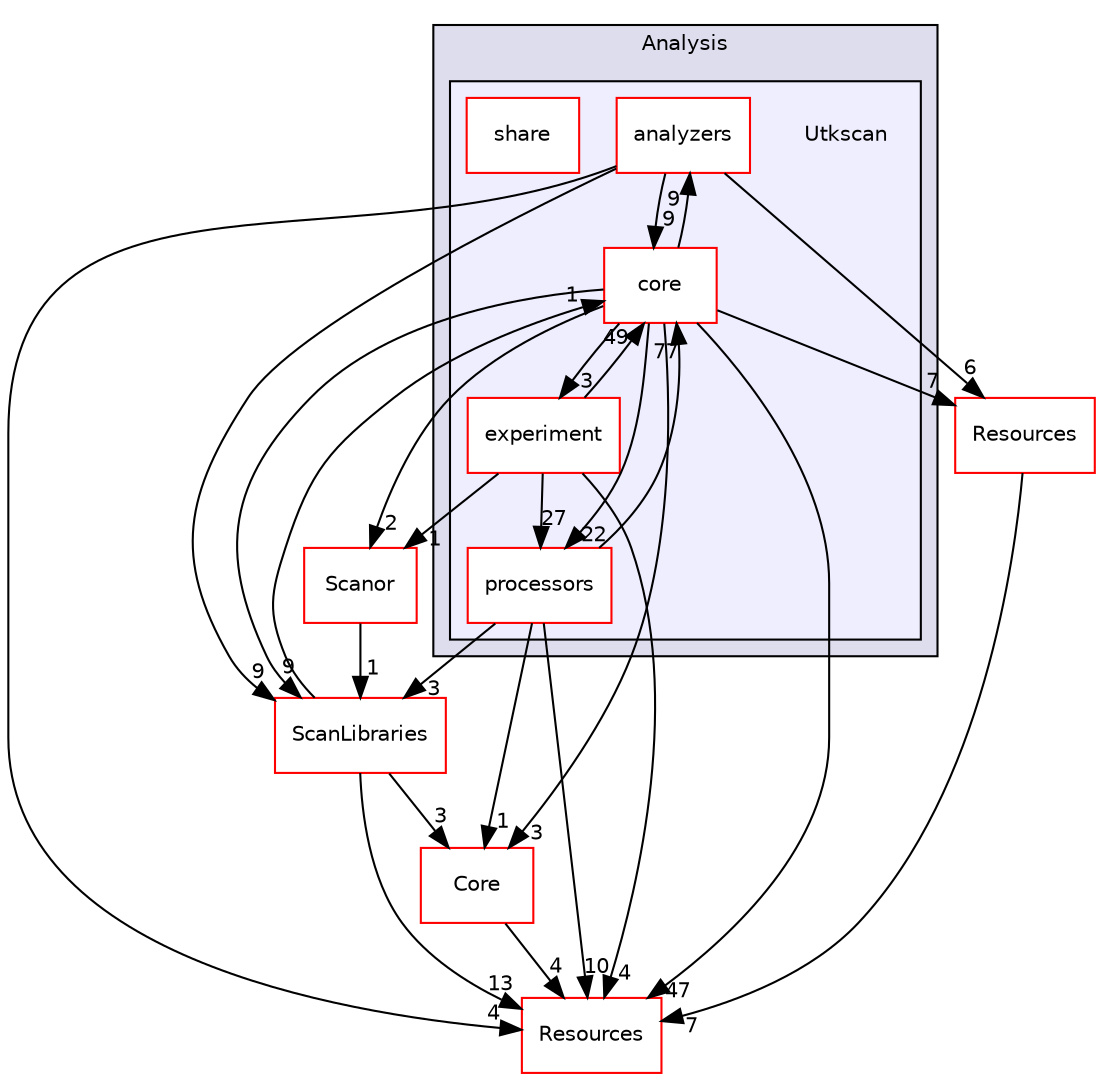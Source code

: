 digraph "Utkscan" {
  compound=true
  node [ fontsize="10", fontname="Helvetica"];
  edge [ labelfontsize="10", labelfontname="Helvetica"];
  subgraph clusterdir_19b17cb436010079e3d017a29cb7858f {
    graph [ bgcolor="#ddddee", pencolor="black", label="Analysis" fontname="Helvetica", fontsize="10", URL="dir_19b17cb436010079e3d017a29cb7858f.html"]
  subgraph clusterdir_f13c84c46700b552851dcb8286bbe188 {
    graph [ bgcolor="#eeeeff", pencolor="black", label="" URL="dir_f13c84c46700b552851dcb8286bbe188.html"];
    dir_f13c84c46700b552851dcb8286bbe188 [shape=plaintext label="Utkscan"];
    dir_2a3befa557f2da910fe74df4819c30fd [shape=box label="analyzers" color="red" fillcolor="white" style="filled" URL="dir_2a3befa557f2da910fe74df4819c30fd.html"];
    dir_ed6333db93325f1d3551032ba465846b [shape=box label="core" color="red" fillcolor="white" style="filled" URL="dir_ed6333db93325f1d3551032ba465846b.html"];
    dir_97fe889f84233f55a9b3530294ee521f [shape=box label="experiment" color="red" fillcolor="white" style="filled" URL="dir_97fe889f84233f55a9b3530294ee521f.html"];
    dir_c35eb389713cfc3e8022eb9da95d5d8c [shape=box label="processors" color="red" fillcolor="white" style="filled" URL="dir_c35eb389713cfc3e8022eb9da95d5d8c.html"];
    dir_b16081b0346237589e41fa9391b66a98 [shape=box label="share" color="red" fillcolor="white" style="filled" URL="dir_b16081b0346237589e41fa9391b66a98.html"];
  }
  }
  dir_b3d746ee3f73c27582c04e786d179c55 [shape=box label="Scanor" fillcolor="white" style="filled" color="red" URL="dir_b3d746ee3f73c27582c04e786d179c55.html"];
  dir_d1f3dbe10f157d97e145494b8a91d73e [shape=box label="ScanLibraries" fillcolor="white" style="filled" color="red" URL="dir_d1f3dbe10f157d97e145494b8a91d73e.html"];
  dir_c6310732a22f63c0c2fc5595561e68f1 [shape=box label="Core" fillcolor="white" style="filled" color="red" URL="dir_c6310732a22f63c0c2fc5595561e68f1.html"];
  dir_bde32bf976401edbce144c1ca78437b0 [shape=box label="Resources" fillcolor="white" style="filled" color="red" URL="dir_bde32bf976401edbce144c1ca78437b0.html"];
  dir_5d7c6f6db18e60e39633f445f8be697c [shape=box label="Resources" fillcolor="white" style="filled" color="red" URL="dir_5d7c6f6db18e60e39633f445f8be697c.html"];
  dir_b3d746ee3f73c27582c04e786d179c55->dir_d1f3dbe10f157d97e145494b8a91d73e [headlabel="1", labeldistance=1.5 headhref="dir_000037_000060.html"];
  dir_d1f3dbe10f157d97e145494b8a91d73e->dir_c6310732a22f63c0c2fc5595561e68f1 [headlabel="3", labeldistance=1.5 headhref="dir_000060_000022.html"];
  dir_d1f3dbe10f157d97e145494b8a91d73e->dir_bde32bf976401edbce144c1ca78437b0 [headlabel="13", labeldistance=1.5 headhref="dir_000060_000019.html"];
  dir_d1f3dbe10f157d97e145494b8a91d73e->dir_ed6333db93325f1d3551032ba465846b [headlabel="1", labeldistance=1.5 headhref="dir_000060_000008.html"];
  dir_97fe889f84233f55a9b3530294ee521f->dir_b3d746ee3f73c27582c04e786d179c55 [headlabel="1", labeldistance=1.5 headhref="dir_000005_000037.html"];
  dir_97fe889f84233f55a9b3530294ee521f->dir_c35eb389713cfc3e8022eb9da95d5d8c [headlabel="27", labeldistance=1.5 headhref="dir_000005_000011.html"];
  dir_97fe889f84233f55a9b3530294ee521f->dir_bde32bf976401edbce144c1ca78437b0 [headlabel="4", labeldistance=1.5 headhref="dir_000005_000019.html"];
  dir_97fe889f84233f55a9b3530294ee521f->dir_ed6333db93325f1d3551032ba465846b [headlabel="49", labeldistance=1.5 headhref="dir_000005_000008.html"];
  dir_c6310732a22f63c0c2fc5595561e68f1->dir_bde32bf976401edbce144c1ca78437b0 [headlabel="4", labeldistance=1.5 headhref="dir_000022_000019.html"];
  dir_c35eb389713cfc3e8022eb9da95d5d8c->dir_d1f3dbe10f157d97e145494b8a91d73e [headlabel="3", labeldistance=1.5 headhref="dir_000011_000060.html"];
  dir_c35eb389713cfc3e8022eb9da95d5d8c->dir_c6310732a22f63c0c2fc5595561e68f1 [headlabel="1", labeldistance=1.5 headhref="dir_000011_000022.html"];
  dir_c35eb389713cfc3e8022eb9da95d5d8c->dir_bde32bf976401edbce144c1ca78437b0 [headlabel="10", labeldistance=1.5 headhref="dir_000011_000019.html"];
  dir_c35eb389713cfc3e8022eb9da95d5d8c->dir_ed6333db93325f1d3551032ba465846b [headlabel="77", labeldistance=1.5 headhref="dir_000011_000008.html"];
  dir_2a3befa557f2da910fe74df4819c30fd->dir_d1f3dbe10f157d97e145494b8a91d73e [headlabel="9", labeldistance=1.5 headhref="dir_000014_000060.html"];
  dir_2a3befa557f2da910fe74df4819c30fd->dir_bde32bf976401edbce144c1ca78437b0 [headlabel="4", labeldistance=1.5 headhref="dir_000014_000019.html"];
  dir_2a3befa557f2da910fe74df4819c30fd->dir_5d7c6f6db18e60e39633f445f8be697c [headlabel="6", labeldistance=1.5 headhref="dir_000014_000017.html"];
  dir_2a3befa557f2da910fe74df4819c30fd->dir_ed6333db93325f1d3551032ba465846b [headlabel="9", labeldistance=1.5 headhref="dir_000014_000008.html"];
  dir_5d7c6f6db18e60e39633f445f8be697c->dir_bde32bf976401edbce144c1ca78437b0 [headlabel="7", labeldistance=1.5 headhref="dir_000017_000019.html"];
  dir_ed6333db93325f1d3551032ba465846b->dir_b3d746ee3f73c27582c04e786d179c55 [headlabel="2", labeldistance=1.5 headhref="dir_000008_000037.html"];
  dir_ed6333db93325f1d3551032ba465846b->dir_d1f3dbe10f157d97e145494b8a91d73e [headlabel="9", labeldistance=1.5 headhref="dir_000008_000060.html"];
  dir_ed6333db93325f1d3551032ba465846b->dir_97fe889f84233f55a9b3530294ee521f [headlabel="3", labeldistance=1.5 headhref="dir_000008_000005.html"];
  dir_ed6333db93325f1d3551032ba465846b->dir_c6310732a22f63c0c2fc5595561e68f1 [headlabel="3", labeldistance=1.5 headhref="dir_000008_000022.html"];
  dir_ed6333db93325f1d3551032ba465846b->dir_c35eb389713cfc3e8022eb9da95d5d8c [headlabel="22", labeldistance=1.5 headhref="dir_000008_000011.html"];
  dir_ed6333db93325f1d3551032ba465846b->dir_bde32bf976401edbce144c1ca78437b0 [headlabel="47", labeldistance=1.5 headhref="dir_000008_000019.html"];
  dir_ed6333db93325f1d3551032ba465846b->dir_2a3befa557f2da910fe74df4819c30fd [headlabel="9", labeldistance=1.5 headhref="dir_000008_000014.html"];
  dir_ed6333db93325f1d3551032ba465846b->dir_5d7c6f6db18e60e39633f445f8be697c [headlabel="7", labeldistance=1.5 headhref="dir_000008_000017.html"];
}
